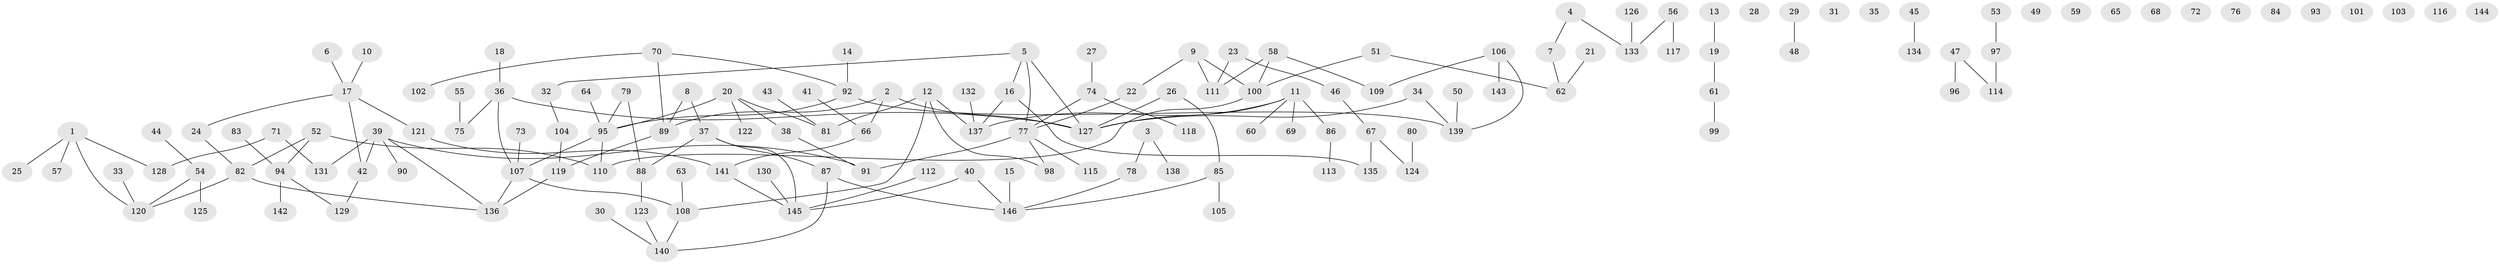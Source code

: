 // coarse degree distribution, {9: 0.024390243902439025, 7: 0.04878048780487805, 3: 0.1951219512195122, 5: 0.07317073170731707, 1: 0.24390243902439024, 4: 0.14634146341463414, 6: 0.04878048780487805, 2: 0.21951219512195122}
// Generated by graph-tools (version 1.1) at 2025/48/03/04/25 22:48:20]
// undirected, 146 vertices, 151 edges
graph export_dot {
  node [color=gray90,style=filled];
  1;
  2;
  3;
  4;
  5;
  6;
  7;
  8;
  9;
  10;
  11;
  12;
  13;
  14;
  15;
  16;
  17;
  18;
  19;
  20;
  21;
  22;
  23;
  24;
  25;
  26;
  27;
  28;
  29;
  30;
  31;
  32;
  33;
  34;
  35;
  36;
  37;
  38;
  39;
  40;
  41;
  42;
  43;
  44;
  45;
  46;
  47;
  48;
  49;
  50;
  51;
  52;
  53;
  54;
  55;
  56;
  57;
  58;
  59;
  60;
  61;
  62;
  63;
  64;
  65;
  66;
  67;
  68;
  69;
  70;
  71;
  72;
  73;
  74;
  75;
  76;
  77;
  78;
  79;
  80;
  81;
  82;
  83;
  84;
  85;
  86;
  87;
  88;
  89;
  90;
  91;
  92;
  93;
  94;
  95;
  96;
  97;
  98;
  99;
  100;
  101;
  102;
  103;
  104;
  105;
  106;
  107;
  108;
  109;
  110;
  111;
  112;
  113;
  114;
  115;
  116;
  117;
  118;
  119;
  120;
  121;
  122;
  123;
  124;
  125;
  126;
  127;
  128;
  129;
  130;
  131;
  132;
  133;
  134;
  135;
  136;
  137;
  138;
  139;
  140;
  141;
  142;
  143;
  144;
  145;
  146;
  1 -- 25;
  1 -- 57;
  1 -- 120;
  1 -- 128;
  2 -- 66;
  2 -- 89;
  2 -- 127;
  3 -- 78;
  3 -- 138;
  4 -- 7;
  4 -- 133;
  5 -- 16;
  5 -- 32;
  5 -- 77;
  5 -- 127;
  6 -- 17;
  7 -- 62;
  8 -- 37;
  8 -- 89;
  9 -- 22;
  9 -- 100;
  9 -- 111;
  10 -- 17;
  11 -- 60;
  11 -- 69;
  11 -- 86;
  11 -- 127;
  11 -- 137;
  12 -- 81;
  12 -- 98;
  12 -- 108;
  12 -- 137;
  13 -- 19;
  14 -- 92;
  15 -- 146;
  16 -- 135;
  16 -- 137;
  17 -- 24;
  17 -- 42;
  17 -- 121;
  18 -- 36;
  19 -- 61;
  20 -- 38;
  20 -- 81;
  20 -- 95;
  20 -- 122;
  21 -- 62;
  22 -- 77;
  23 -- 46;
  23 -- 111;
  24 -- 82;
  26 -- 85;
  26 -- 127;
  27 -- 74;
  29 -- 48;
  30 -- 140;
  32 -- 104;
  33 -- 120;
  34 -- 127;
  34 -- 139;
  36 -- 75;
  36 -- 107;
  36 -- 127;
  37 -- 87;
  37 -- 88;
  37 -- 145;
  38 -- 91;
  39 -- 42;
  39 -- 90;
  39 -- 91;
  39 -- 131;
  39 -- 136;
  40 -- 145;
  40 -- 146;
  41 -- 66;
  42 -- 129;
  43 -- 81;
  44 -- 54;
  45 -- 134;
  46 -- 67;
  47 -- 96;
  47 -- 114;
  50 -- 139;
  51 -- 62;
  51 -- 100;
  52 -- 82;
  52 -- 94;
  52 -- 110;
  53 -- 97;
  54 -- 120;
  54 -- 125;
  55 -- 75;
  56 -- 117;
  56 -- 133;
  58 -- 100;
  58 -- 109;
  58 -- 111;
  61 -- 99;
  63 -- 108;
  64 -- 95;
  66 -- 141;
  67 -- 124;
  67 -- 135;
  70 -- 89;
  70 -- 92;
  70 -- 102;
  71 -- 128;
  71 -- 131;
  73 -- 107;
  74 -- 77;
  74 -- 118;
  77 -- 91;
  77 -- 98;
  77 -- 115;
  78 -- 146;
  79 -- 88;
  79 -- 95;
  80 -- 124;
  82 -- 120;
  82 -- 136;
  83 -- 94;
  85 -- 105;
  85 -- 146;
  86 -- 113;
  87 -- 140;
  87 -- 146;
  88 -- 123;
  89 -- 119;
  92 -- 95;
  92 -- 139;
  94 -- 129;
  94 -- 142;
  95 -- 107;
  95 -- 110;
  97 -- 114;
  100 -- 110;
  104 -- 119;
  106 -- 109;
  106 -- 139;
  106 -- 143;
  107 -- 108;
  107 -- 136;
  108 -- 140;
  112 -- 145;
  119 -- 136;
  121 -- 141;
  123 -- 140;
  126 -- 133;
  130 -- 145;
  132 -- 137;
  141 -- 145;
}
